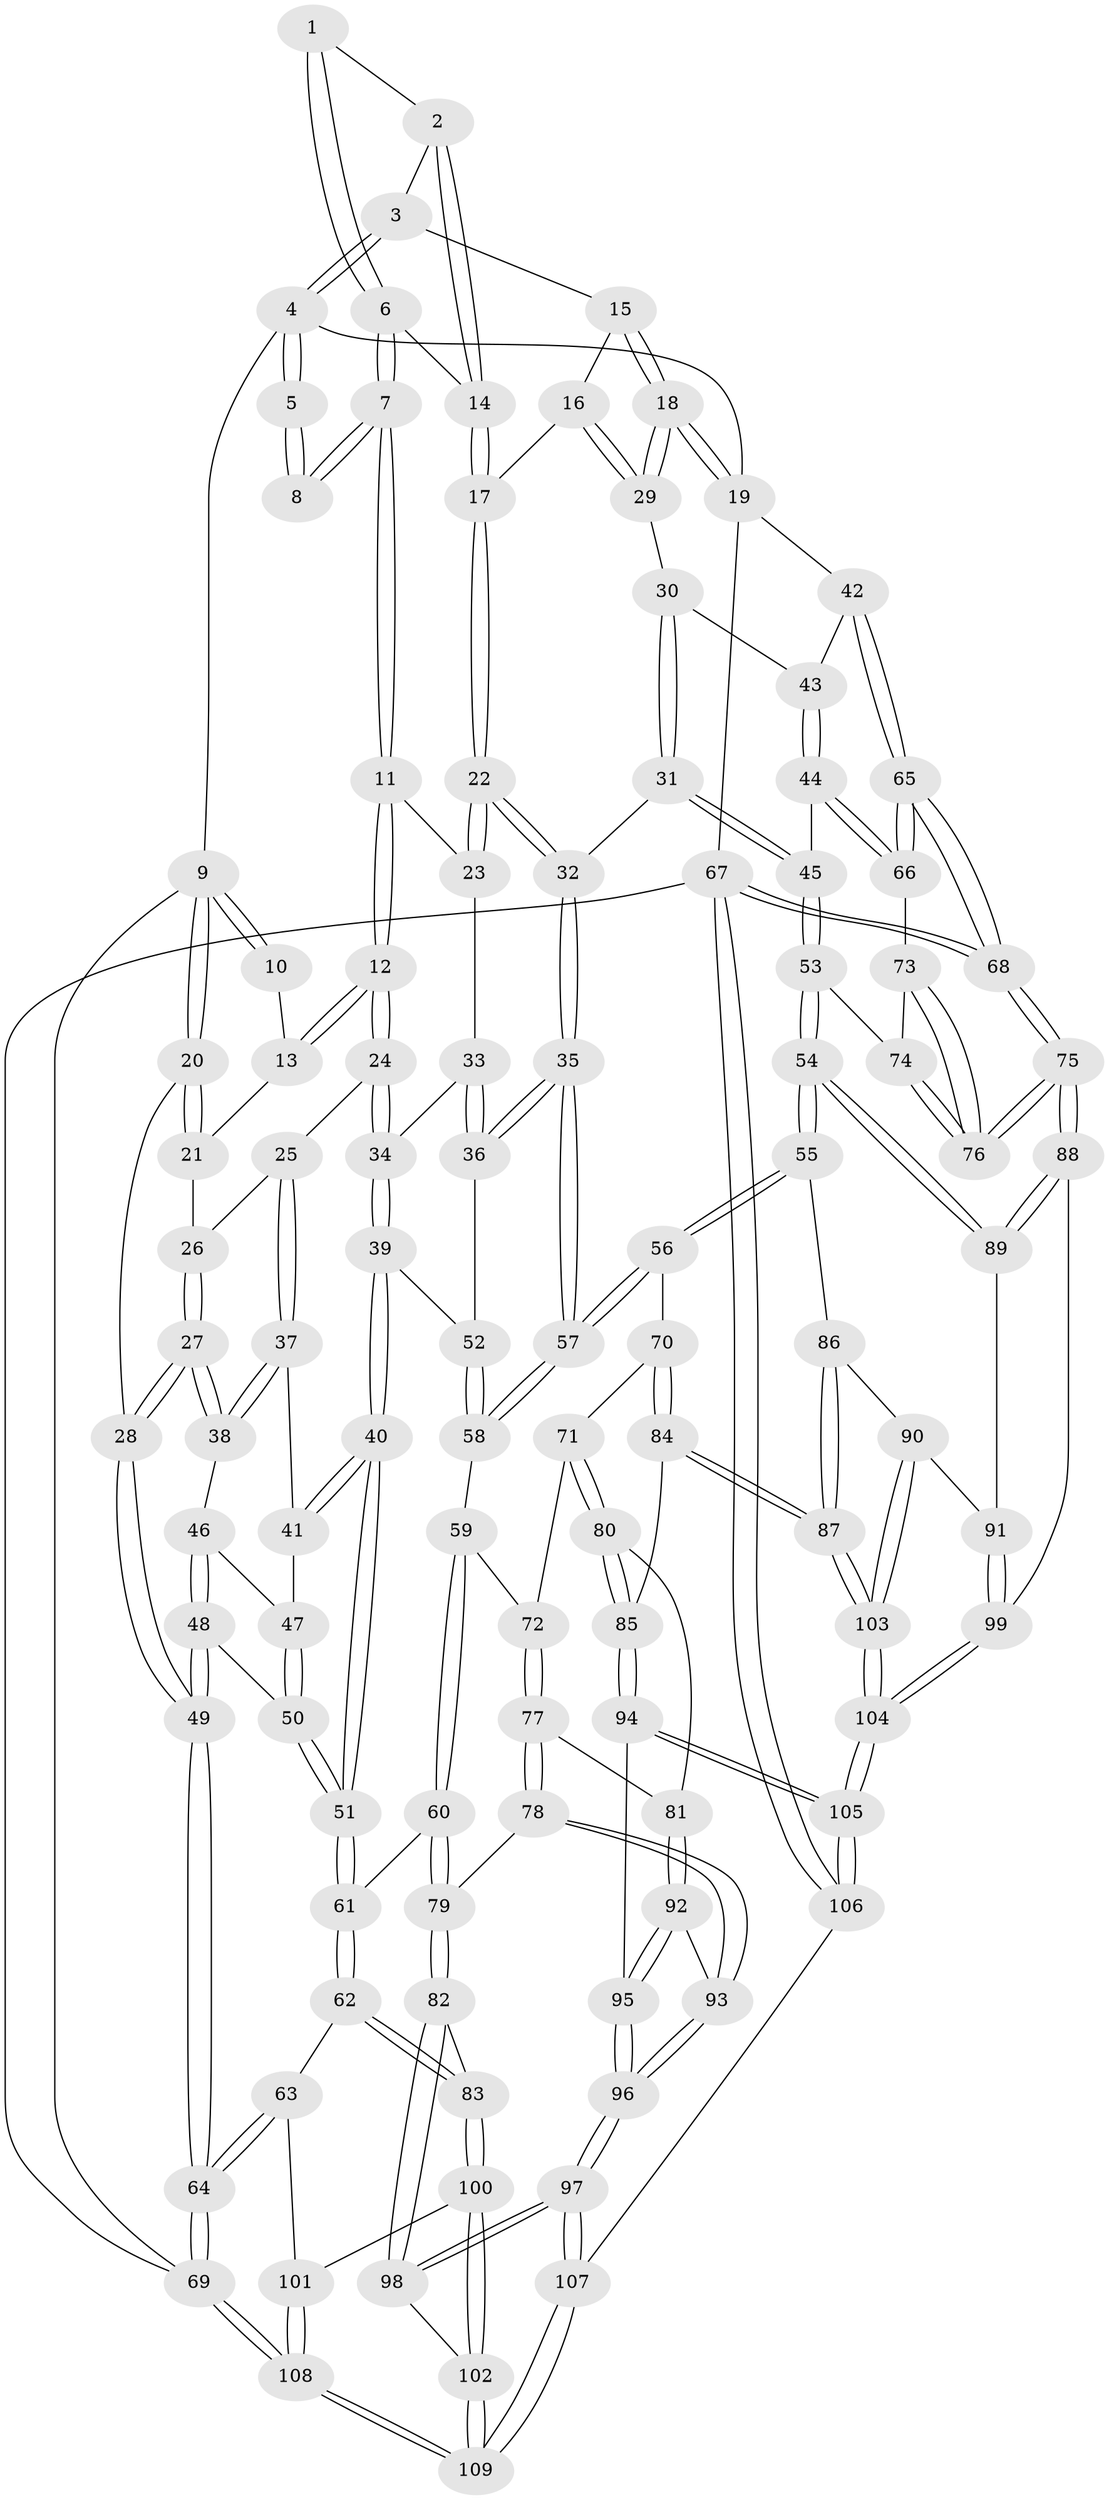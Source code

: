 // Generated by graph-tools (version 1.1) at 2025/03/03/09/25 03:03:14]
// undirected, 109 vertices, 269 edges
graph export_dot {
graph [start="1"]
  node [color=gray90,style=filled];
  1 [pos="+0.6694977764340113+0"];
  2 [pos="+0.7659940627766393+0.09413397825154865"];
  3 [pos="+0.8324219660200385+0.13203952703230945"];
  4 [pos="+1+0"];
  5 [pos="+0.6667388515142849+0"];
  6 [pos="+0.6083919164949376+0.15731565374357354"];
  7 [pos="+0.38686893861261573+0.13412624000837445"];
  8 [pos="+0.3331260482280145+0"];
  9 [pos="+0+0"];
  10 [pos="+0.16371852681246873+0"];
  11 [pos="+0.3533220813825701+0.2486152605399477"];
  12 [pos="+0.2696851764192491+0.3012191908867518"];
  13 [pos="+0.10092856485604225+0.17370522917337147"];
  14 [pos="+0.6212628642677147+0.16580584984787433"];
  15 [pos="+0.8336853555054295+0.13634334204473242"];
  16 [pos="+0.7533237754187116+0.2945859038256276"];
  17 [pos="+0.6736572515738781+0.29184273354096707"];
  18 [pos="+1+0.3141631478964105"];
  19 [pos="+1+0.3306099815571645"];
  20 [pos="+0+0.18967073786900204"];
  21 [pos="+0+0.21814556183588338"];
  22 [pos="+0.589379232126404+0.38325915198228444"];
  23 [pos="+0.4594916882956207+0.34676873339232744"];
  24 [pos="+0.2505385615869656+0.32936546120626287"];
  25 [pos="+0.19191516996728616+0.3596042335792441"];
  26 [pos="+0.0625591285853587+0.29722324789388105"];
  27 [pos="+0+0.4449952346277459"];
  28 [pos="+0+0.4767872928461617"];
  29 [pos="+0.8283469089848625+0.35879229178078176"];
  30 [pos="+0.8097732769764482+0.4241665131804406"];
  31 [pos="+0.6413326859415823+0.522324409052471"];
  32 [pos="+0.630539832790129+0.5188377833660962"];
  33 [pos="+0.45055372919115755+0.3858554776538635"];
  34 [pos="+0.31238901151493653+0.5291563746859144"];
  35 [pos="+0.5238957231585689+0.6028015186096645"];
  36 [pos="+0.4319386804055194+0.5526166096379165"];
  37 [pos="+0.17193690430455014+0.3811842412675533"];
  38 [pos="+0+0.4447509988958084"];
  39 [pos="+0.3172582190898927+0.5548534897333697"];
  40 [pos="+0.23205769717945432+0.5869459787947003"];
  41 [pos="+0.15184941950306288+0.5093252252341873"];
  42 [pos="+1+0.4691408099534941"];
  43 [pos="+0.8419078060653938+0.49147694174766887"];
  44 [pos="+0.8296405109146044+0.6237955012355668"];
  45 [pos="+0.7847563072770986+0.6548796936254695"];
  46 [pos="+0.10786290259282522+0.5284052590868112"];
  47 [pos="+0.11586322623325325+0.5277265459005646"];
  48 [pos="+0.019999699852670597+0.6259032874646224"];
  49 [pos="+0+0.7045827242246913"];
  50 [pos="+0.12832065746176397+0.623770196492407"];
  51 [pos="+0.1911384995717697+0.6497502207119119"];
  52 [pos="+0.3248525077432659+0.5590741895110732"];
  53 [pos="+0.7736182561551799+0.7228638883798414"];
  54 [pos="+0.7444499004935123+0.7507671989705659"];
  55 [pos="+0.5349701862508704+0.7231874394364938"];
  56 [pos="+0.5241627603818614+0.7159848833974105"];
  57 [pos="+0.51655518476764+0.6967963784803206"];
  58 [pos="+0.3476748479933074+0.702137808476986"];
  59 [pos="+0.33425315706715836+0.7202543730691192"];
  60 [pos="+0.27505256708320863+0.7499596395627337"];
  61 [pos="+0.19260263941768072+0.7042730258811656"];
  62 [pos="+0.07831303430546344+0.7922124475943342"];
  63 [pos="+0.03155387245306982+0.7874134373235809"];
  64 [pos="+0+0.7160725769552886"];
  65 [pos="+1+0.579678193500762"];
  66 [pos="+1+0.5928786897707007"];
  67 [pos="+1+1"];
  68 [pos="+1+1"];
  69 [pos="+0+1"];
  70 [pos="+0.5075966066779819+0.7381830278617431"];
  71 [pos="+0.46421589612949016+0.7735070443514191"];
  72 [pos="+0.3810427134391798+0.7848680368082696"];
  73 [pos="+0.9417632373147413+0.731261210759971"];
  74 [pos="+0.7737266333496519+0.7229306188545489"];
  75 [pos="+1+1"];
  76 [pos="+0.930789284517751+0.8539460784362749"];
  77 [pos="+0.37315682217034557+0.8464378094207188"];
  78 [pos="+0.3186244857801681+0.8580768399477599"];
  79 [pos="+0.2759155976652649+0.8407437898200296"];
  80 [pos="+0.42291011446094784+0.8543164158932638"];
  81 [pos="+0.3952151295458362+0.8562046136694859"];
  82 [pos="+0.2601588283810442+0.8527424697797791"];
  83 [pos="+0.12110913479495203+0.8375521143898652"];
  84 [pos="+0.4872589356637592+0.8923232933512263"];
  85 [pos="+0.4623103360464232+0.8840843917196519"];
  86 [pos="+0.5725784908100843+0.8332550576526551"];
  87 [pos="+0.5116963113558903+0.9157393326041757"];
  88 [pos="+0.8131514900128669+0.9323351688310577"];
  89 [pos="+0.7302438782346075+0.807754956148402"];
  90 [pos="+0.6481481881398043+0.8725077325564018"];
  91 [pos="+0.7034965457085605+0.8373073083100953"];
  92 [pos="+0.3924178089057262+0.921052777417967"];
  93 [pos="+0.3285874108740257+0.8953326975839443"];
  94 [pos="+0.40696853422176704+0.9346585432865474"];
  95 [pos="+0.39384210537327713+0.9263070521152061"];
  96 [pos="+0.3306293168196396+0.9614573765852867"];
  97 [pos="+0.3114469606718065+1"];
  98 [pos="+0.24924541957558605+0.8929519128788088"];
  99 [pos="+0.72251407891834+0.9501376653980275"];
  100 [pos="+0.14454862661991683+0.9439003050162441"];
  101 [pos="+0.05728654973765955+0.9655360882083426"];
  102 [pos="+0.1708193407077266+0.9681260713890727"];
  103 [pos="+0.5678430821868744+1"];
  104 [pos="+0.5679793822298194+1"];
  105 [pos="+0.5571133950299283+1"];
  106 [pos="+0.5546819623683721+1"];
  107 [pos="+0.2917909301668814+1"];
  108 [pos="+0+1"];
  109 [pos="+0.2788300166154894+1"];
  1 -- 2;
  1 -- 6;
  1 -- 6;
  2 -- 3;
  2 -- 14;
  2 -- 14;
  3 -- 4;
  3 -- 4;
  3 -- 15;
  4 -- 5;
  4 -- 5;
  4 -- 9;
  4 -- 19;
  5 -- 8;
  5 -- 8;
  6 -- 7;
  6 -- 7;
  6 -- 14;
  7 -- 8;
  7 -- 8;
  7 -- 11;
  7 -- 11;
  9 -- 10;
  9 -- 10;
  9 -- 20;
  9 -- 20;
  9 -- 69;
  10 -- 13;
  11 -- 12;
  11 -- 12;
  11 -- 23;
  12 -- 13;
  12 -- 13;
  12 -- 24;
  12 -- 24;
  13 -- 21;
  14 -- 17;
  14 -- 17;
  15 -- 16;
  15 -- 18;
  15 -- 18;
  16 -- 17;
  16 -- 29;
  16 -- 29;
  17 -- 22;
  17 -- 22;
  18 -- 19;
  18 -- 19;
  18 -- 29;
  18 -- 29;
  19 -- 42;
  19 -- 67;
  20 -- 21;
  20 -- 21;
  20 -- 28;
  21 -- 26;
  22 -- 23;
  22 -- 23;
  22 -- 32;
  22 -- 32;
  23 -- 33;
  24 -- 25;
  24 -- 34;
  24 -- 34;
  25 -- 26;
  25 -- 37;
  25 -- 37;
  26 -- 27;
  26 -- 27;
  27 -- 28;
  27 -- 28;
  27 -- 38;
  27 -- 38;
  28 -- 49;
  28 -- 49;
  29 -- 30;
  30 -- 31;
  30 -- 31;
  30 -- 43;
  31 -- 32;
  31 -- 45;
  31 -- 45;
  32 -- 35;
  32 -- 35;
  33 -- 34;
  33 -- 36;
  33 -- 36;
  34 -- 39;
  34 -- 39;
  35 -- 36;
  35 -- 36;
  35 -- 57;
  35 -- 57;
  36 -- 52;
  37 -- 38;
  37 -- 38;
  37 -- 41;
  38 -- 46;
  39 -- 40;
  39 -- 40;
  39 -- 52;
  40 -- 41;
  40 -- 41;
  40 -- 51;
  40 -- 51;
  41 -- 47;
  42 -- 43;
  42 -- 65;
  42 -- 65;
  43 -- 44;
  43 -- 44;
  44 -- 45;
  44 -- 66;
  44 -- 66;
  45 -- 53;
  45 -- 53;
  46 -- 47;
  46 -- 48;
  46 -- 48;
  47 -- 50;
  47 -- 50;
  48 -- 49;
  48 -- 49;
  48 -- 50;
  49 -- 64;
  49 -- 64;
  50 -- 51;
  50 -- 51;
  51 -- 61;
  51 -- 61;
  52 -- 58;
  52 -- 58;
  53 -- 54;
  53 -- 54;
  53 -- 74;
  54 -- 55;
  54 -- 55;
  54 -- 89;
  54 -- 89;
  55 -- 56;
  55 -- 56;
  55 -- 86;
  56 -- 57;
  56 -- 57;
  56 -- 70;
  57 -- 58;
  57 -- 58;
  58 -- 59;
  59 -- 60;
  59 -- 60;
  59 -- 72;
  60 -- 61;
  60 -- 79;
  60 -- 79;
  61 -- 62;
  61 -- 62;
  62 -- 63;
  62 -- 83;
  62 -- 83;
  63 -- 64;
  63 -- 64;
  63 -- 101;
  64 -- 69;
  64 -- 69;
  65 -- 66;
  65 -- 66;
  65 -- 68;
  65 -- 68;
  66 -- 73;
  67 -- 68;
  67 -- 68;
  67 -- 106;
  67 -- 106;
  67 -- 69;
  68 -- 75;
  68 -- 75;
  69 -- 108;
  69 -- 108;
  70 -- 71;
  70 -- 84;
  70 -- 84;
  71 -- 72;
  71 -- 80;
  71 -- 80;
  72 -- 77;
  72 -- 77;
  73 -- 74;
  73 -- 76;
  73 -- 76;
  74 -- 76;
  74 -- 76;
  75 -- 76;
  75 -- 76;
  75 -- 88;
  75 -- 88;
  77 -- 78;
  77 -- 78;
  77 -- 81;
  78 -- 79;
  78 -- 93;
  78 -- 93;
  79 -- 82;
  79 -- 82;
  80 -- 81;
  80 -- 85;
  80 -- 85;
  81 -- 92;
  81 -- 92;
  82 -- 83;
  82 -- 98;
  82 -- 98;
  83 -- 100;
  83 -- 100;
  84 -- 85;
  84 -- 87;
  84 -- 87;
  85 -- 94;
  85 -- 94;
  86 -- 87;
  86 -- 87;
  86 -- 90;
  87 -- 103;
  87 -- 103;
  88 -- 89;
  88 -- 89;
  88 -- 99;
  89 -- 91;
  90 -- 91;
  90 -- 103;
  90 -- 103;
  91 -- 99;
  91 -- 99;
  92 -- 93;
  92 -- 95;
  92 -- 95;
  93 -- 96;
  93 -- 96;
  94 -- 95;
  94 -- 105;
  94 -- 105;
  95 -- 96;
  95 -- 96;
  96 -- 97;
  96 -- 97;
  97 -- 98;
  97 -- 98;
  97 -- 107;
  97 -- 107;
  98 -- 102;
  99 -- 104;
  99 -- 104;
  100 -- 101;
  100 -- 102;
  100 -- 102;
  101 -- 108;
  101 -- 108;
  102 -- 109;
  102 -- 109;
  103 -- 104;
  103 -- 104;
  104 -- 105;
  104 -- 105;
  105 -- 106;
  105 -- 106;
  106 -- 107;
  107 -- 109;
  107 -- 109;
  108 -- 109;
  108 -- 109;
}
